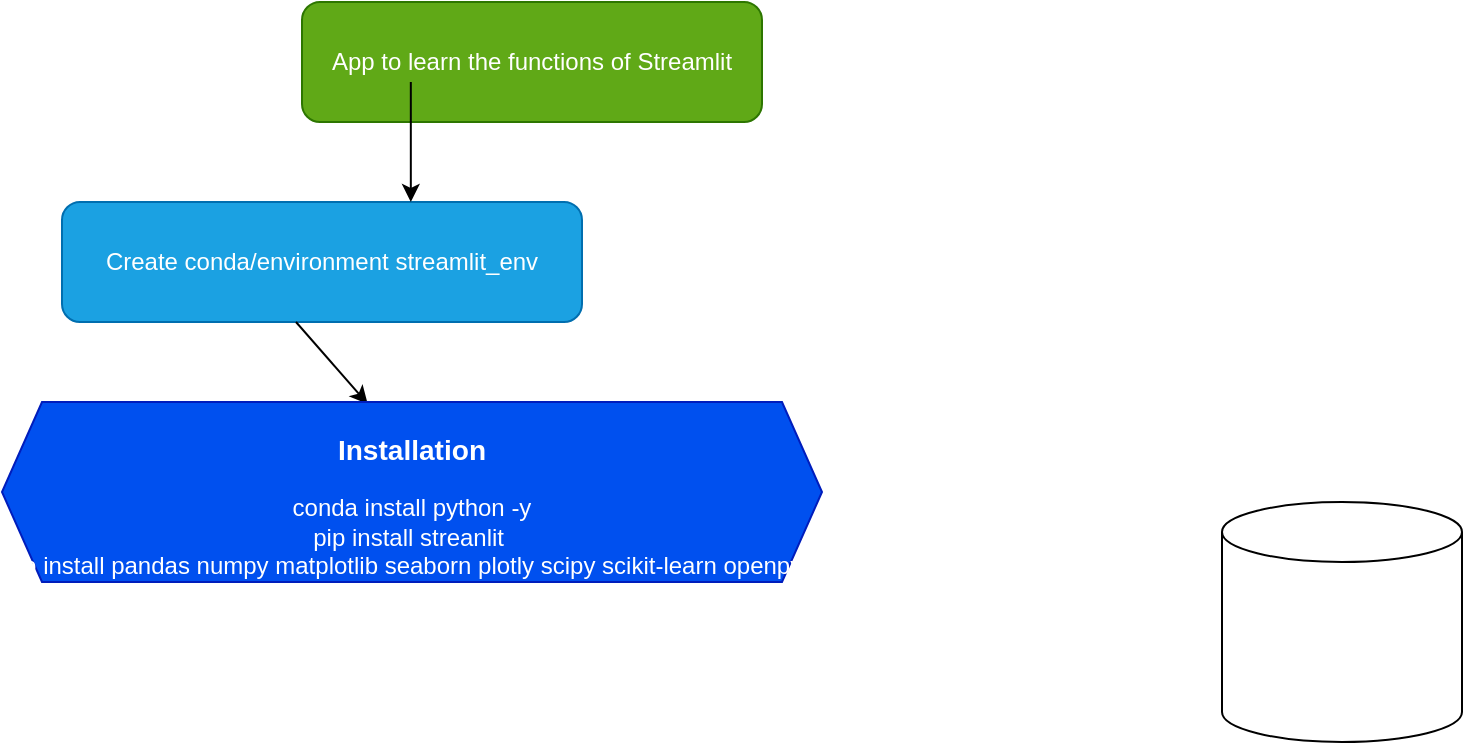 <mxfile>
    <diagram id="O6iq9ACGQNAhqOiMaMYW" name="Page-1">
        <mxGraphModel dx="979" dy="272" grid="1" gridSize="10" guides="1" tooltips="1" connect="1" arrows="1" fold="1" page="1" pageScale="1" pageWidth="850" pageHeight="1100" math="0" shadow="0">
            <root>
                <mxCell id="0"/>
                <mxCell id="1" parent="0"/>
                <mxCell id="3" value="Create conda/environment streamlit_env" style="rounded=1;whiteSpace=wrap;html=1;fillColor=#1ba1e2;fontColor=#ffffff;strokeColor=#006EAF;" vertex="1" parent="1">
                    <mxGeometry x="80" y="140" width="260" height="60" as="geometry"/>
                </mxCell>
                <mxCell id="4" value="" style="endArrow=classic;html=1;exitX=0.45;exitY=1;exitDx=0;exitDy=0;exitPerimeter=0;entryX=0.446;entryY=0.011;entryDx=0;entryDy=0;entryPerimeter=0;" edge="1" parent="1" source="3" target="14">
                    <mxGeometry width="50" height="50" relative="1" as="geometry">
                        <mxPoint x="110" y="210" as="sourcePoint"/>
                        <mxPoint x="177" y="250" as="targetPoint"/>
                    </mxGeometry>
                </mxCell>
                <mxCell id="5" value="" style="shape=cylinder3;whiteSpace=wrap;html=1;boundedLbl=1;backgroundOutline=1;size=15;" vertex="1" parent="1">
                    <mxGeometry x="660" y="290" width="120" height="120" as="geometry"/>
                </mxCell>
                <mxCell id="11" value="App to learn the functions of Streamlit" style="rounded=1;whiteSpace=wrap;html=1;fillColor=#60a917;fontColor=#ffffff;strokeColor=#2D7600;" vertex="1" parent="1">
                    <mxGeometry x="200" y="40" width="230" height="60" as="geometry"/>
                </mxCell>
                <mxCell id="14" value="&lt;h3&gt;Installation&lt;/h3&gt;conda install python -y&lt;br&gt;pip install streanlit&amp;nbsp;&lt;br&gt;pip install pandas numpy matplotlib seaborn plotly scipy scikit-learn openpyxl" style="shape=hexagon;perimeter=hexagonPerimeter2;whiteSpace=wrap;html=1;fixedSize=1;fillColor=#0050ef;fontColor=#ffffff;strokeColor=#001DBC;" vertex="1" parent="1">
                    <mxGeometry x="50" y="240" width="410" height="90" as="geometry"/>
                </mxCell>
                <mxCell id="16" value="" style="endArrow=classic;html=1;" edge="1" parent="1">
                    <mxGeometry width="50" height="50" relative="1" as="geometry">
                        <mxPoint x="254.41" y="80" as="sourcePoint"/>
                        <mxPoint x="254.41" y="140" as="targetPoint"/>
                    </mxGeometry>
                </mxCell>
            </root>
        </mxGraphModel>
    </diagram>
</mxfile>